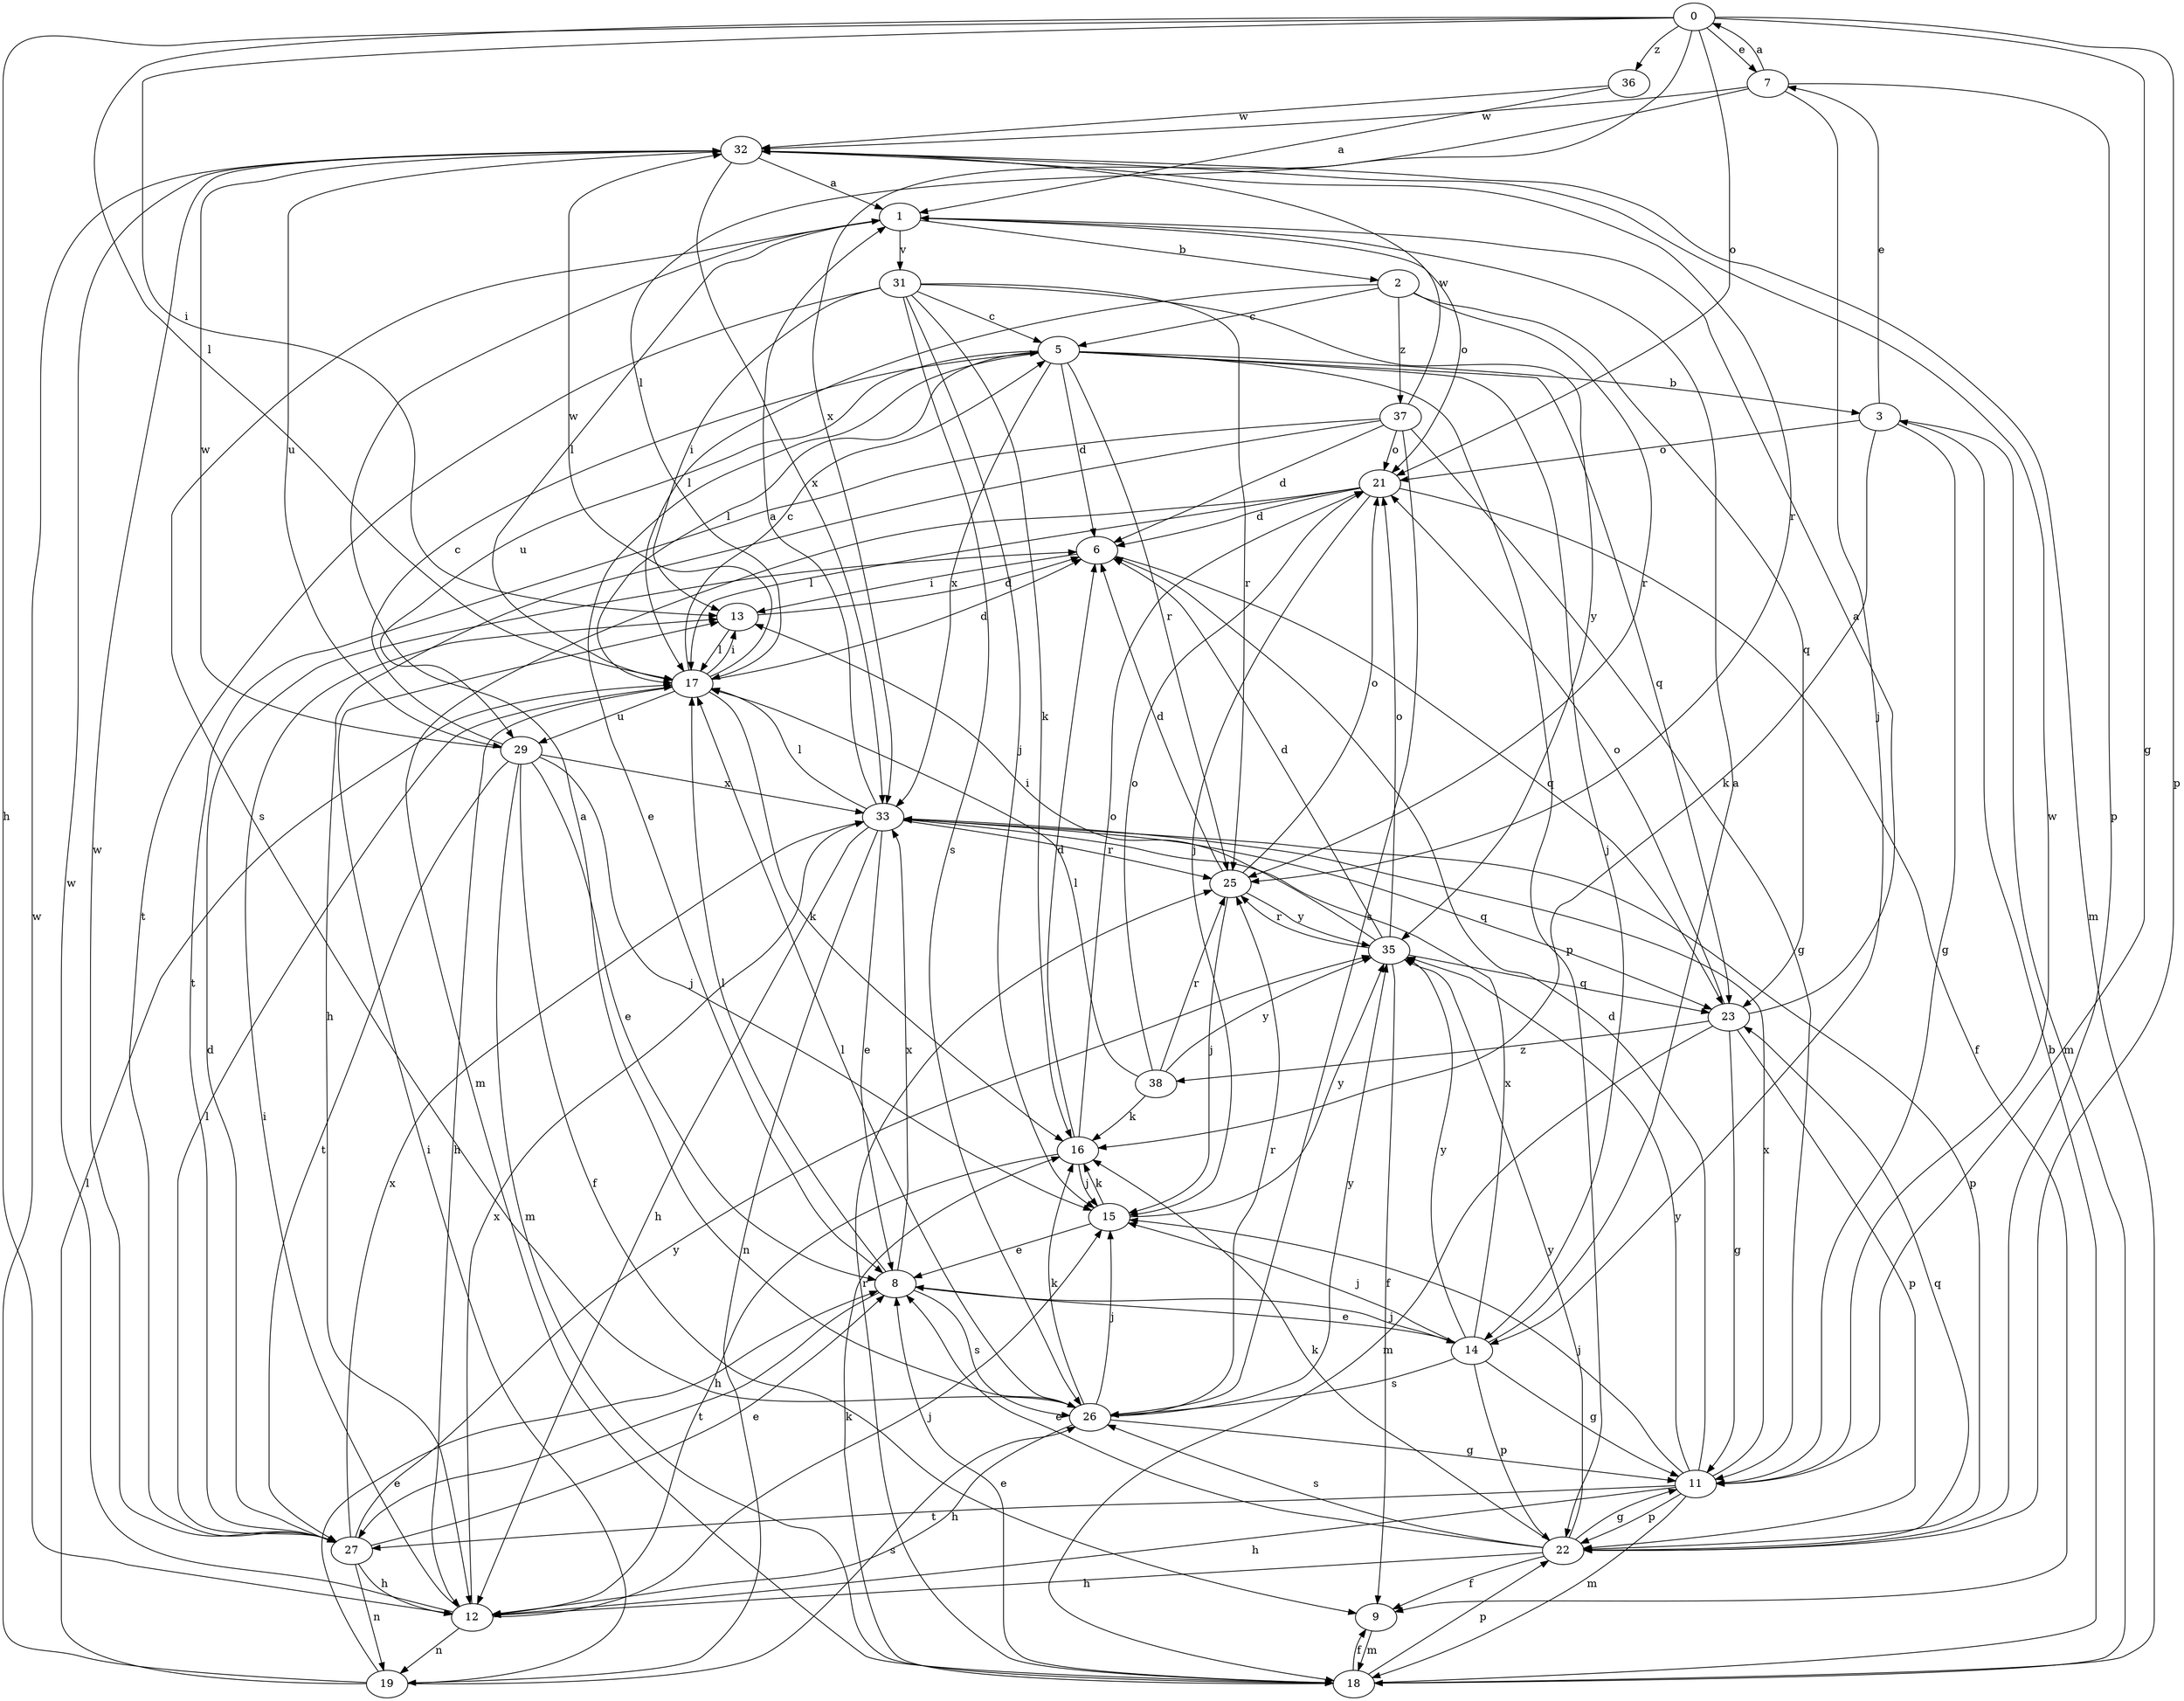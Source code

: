 strict digraph  {
0;
1;
2;
3;
5;
6;
7;
8;
9;
11;
12;
13;
14;
15;
16;
17;
18;
19;
21;
22;
23;
25;
26;
27;
29;
31;
32;
33;
35;
36;
37;
38;
0 -> 7  [label=e];
0 -> 11  [label=g];
0 -> 12  [label=h];
0 -> 13  [label=i];
0 -> 17  [label=l];
0 -> 21  [label=o];
0 -> 22  [label=p];
0 -> 33  [label=x];
0 -> 36  [label=z];
1 -> 2  [label=b];
1 -> 17  [label=l];
1 -> 21  [label=o];
1 -> 26  [label=s];
1 -> 31  [label=v];
2 -> 5  [label=c];
2 -> 17  [label=l];
2 -> 23  [label=q];
2 -> 25  [label=r];
2 -> 37  [label=z];
3 -> 7  [label=e];
3 -> 11  [label=g];
3 -> 16  [label=k];
3 -> 18  [label=m];
3 -> 21  [label=o];
5 -> 3  [label=b];
5 -> 6  [label=d];
5 -> 8  [label=e];
5 -> 14  [label=j];
5 -> 17  [label=l];
5 -> 22  [label=p];
5 -> 23  [label=q];
5 -> 25  [label=r];
5 -> 29  [label=u];
5 -> 33  [label=x];
6 -> 13  [label=i];
6 -> 23  [label=q];
7 -> 0  [label=a];
7 -> 14  [label=j];
7 -> 17  [label=l];
7 -> 22  [label=p];
7 -> 32  [label=w];
8 -> 14  [label=j];
8 -> 17  [label=l];
8 -> 26  [label=s];
8 -> 27  [label=t];
8 -> 33  [label=x];
9 -> 18  [label=m];
11 -> 6  [label=d];
11 -> 12  [label=h];
11 -> 15  [label=j];
11 -> 18  [label=m];
11 -> 22  [label=p];
11 -> 27  [label=t];
11 -> 32  [label=w];
11 -> 33  [label=x];
11 -> 35  [label=y];
12 -> 13  [label=i];
12 -> 15  [label=j];
12 -> 19  [label=n];
12 -> 32  [label=w];
12 -> 33  [label=x];
13 -> 6  [label=d];
13 -> 17  [label=l];
14 -> 1  [label=a];
14 -> 8  [label=e];
14 -> 11  [label=g];
14 -> 15  [label=j];
14 -> 22  [label=p];
14 -> 26  [label=s];
14 -> 33  [label=x];
14 -> 35  [label=y];
15 -> 8  [label=e];
15 -> 16  [label=k];
15 -> 35  [label=y];
16 -> 6  [label=d];
16 -> 12  [label=h];
16 -> 15  [label=j];
16 -> 21  [label=o];
17 -> 5  [label=c];
17 -> 6  [label=d];
17 -> 12  [label=h];
17 -> 13  [label=i];
17 -> 16  [label=k];
17 -> 29  [label=u];
17 -> 32  [label=w];
18 -> 3  [label=b];
18 -> 8  [label=e];
18 -> 9  [label=f];
18 -> 16  [label=k];
18 -> 22  [label=p];
18 -> 25  [label=r];
19 -> 8  [label=e];
19 -> 13  [label=i];
19 -> 17  [label=l];
19 -> 26  [label=s];
19 -> 32  [label=w];
21 -> 6  [label=d];
21 -> 9  [label=f];
21 -> 15  [label=j];
21 -> 17  [label=l];
21 -> 18  [label=m];
22 -> 8  [label=e];
22 -> 9  [label=f];
22 -> 11  [label=g];
22 -> 12  [label=h];
22 -> 16  [label=k];
22 -> 23  [label=q];
22 -> 26  [label=s];
22 -> 35  [label=y];
23 -> 1  [label=a];
23 -> 11  [label=g];
23 -> 18  [label=m];
23 -> 21  [label=o];
23 -> 22  [label=p];
23 -> 38  [label=z];
25 -> 6  [label=d];
25 -> 15  [label=j];
25 -> 21  [label=o];
25 -> 35  [label=y];
26 -> 1  [label=a];
26 -> 11  [label=g];
26 -> 12  [label=h];
26 -> 15  [label=j];
26 -> 16  [label=k];
26 -> 17  [label=l];
26 -> 25  [label=r];
26 -> 35  [label=y];
27 -> 6  [label=d];
27 -> 8  [label=e];
27 -> 12  [label=h];
27 -> 17  [label=l];
27 -> 19  [label=n];
27 -> 32  [label=w];
27 -> 33  [label=x];
27 -> 35  [label=y];
29 -> 5  [label=c];
29 -> 8  [label=e];
29 -> 9  [label=f];
29 -> 15  [label=j];
29 -> 18  [label=m];
29 -> 27  [label=t];
29 -> 32  [label=w];
29 -> 33  [label=x];
31 -> 5  [label=c];
31 -> 13  [label=i];
31 -> 15  [label=j];
31 -> 16  [label=k];
31 -> 25  [label=r];
31 -> 26  [label=s];
31 -> 27  [label=t];
31 -> 35  [label=y];
32 -> 1  [label=a];
32 -> 18  [label=m];
32 -> 25  [label=r];
32 -> 29  [label=u];
32 -> 33  [label=x];
33 -> 1  [label=a];
33 -> 8  [label=e];
33 -> 12  [label=h];
33 -> 17  [label=l];
33 -> 19  [label=n];
33 -> 22  [label=p];
33 -> 23  [label=q];
33 -> 25  [label=r];
35 -> 6  [label=d];
35 -> 9  [label=f];
35 -> 13  [label=i];
35 -> 21  [label=o];
35 -> 23  [label=q];
35 -> 25  [label=r];
36 -> 1  [label=a];
36 -> 32  [label=w];
37 -> 6  [label=d];
37 -> 11  [label=g];
37 -> 12  [label=h];
37 -> 21  [label=o];
37 -> 26  [label=s];
37 -> 27  [label=t];
37 -> 32  [label=w];
38 -> 16  [label=k];
38 -> 17  [label=l];
38 -> 21  [label=o];
38 -> 25  [label=r];
38 -> 35  [label=y];
}
